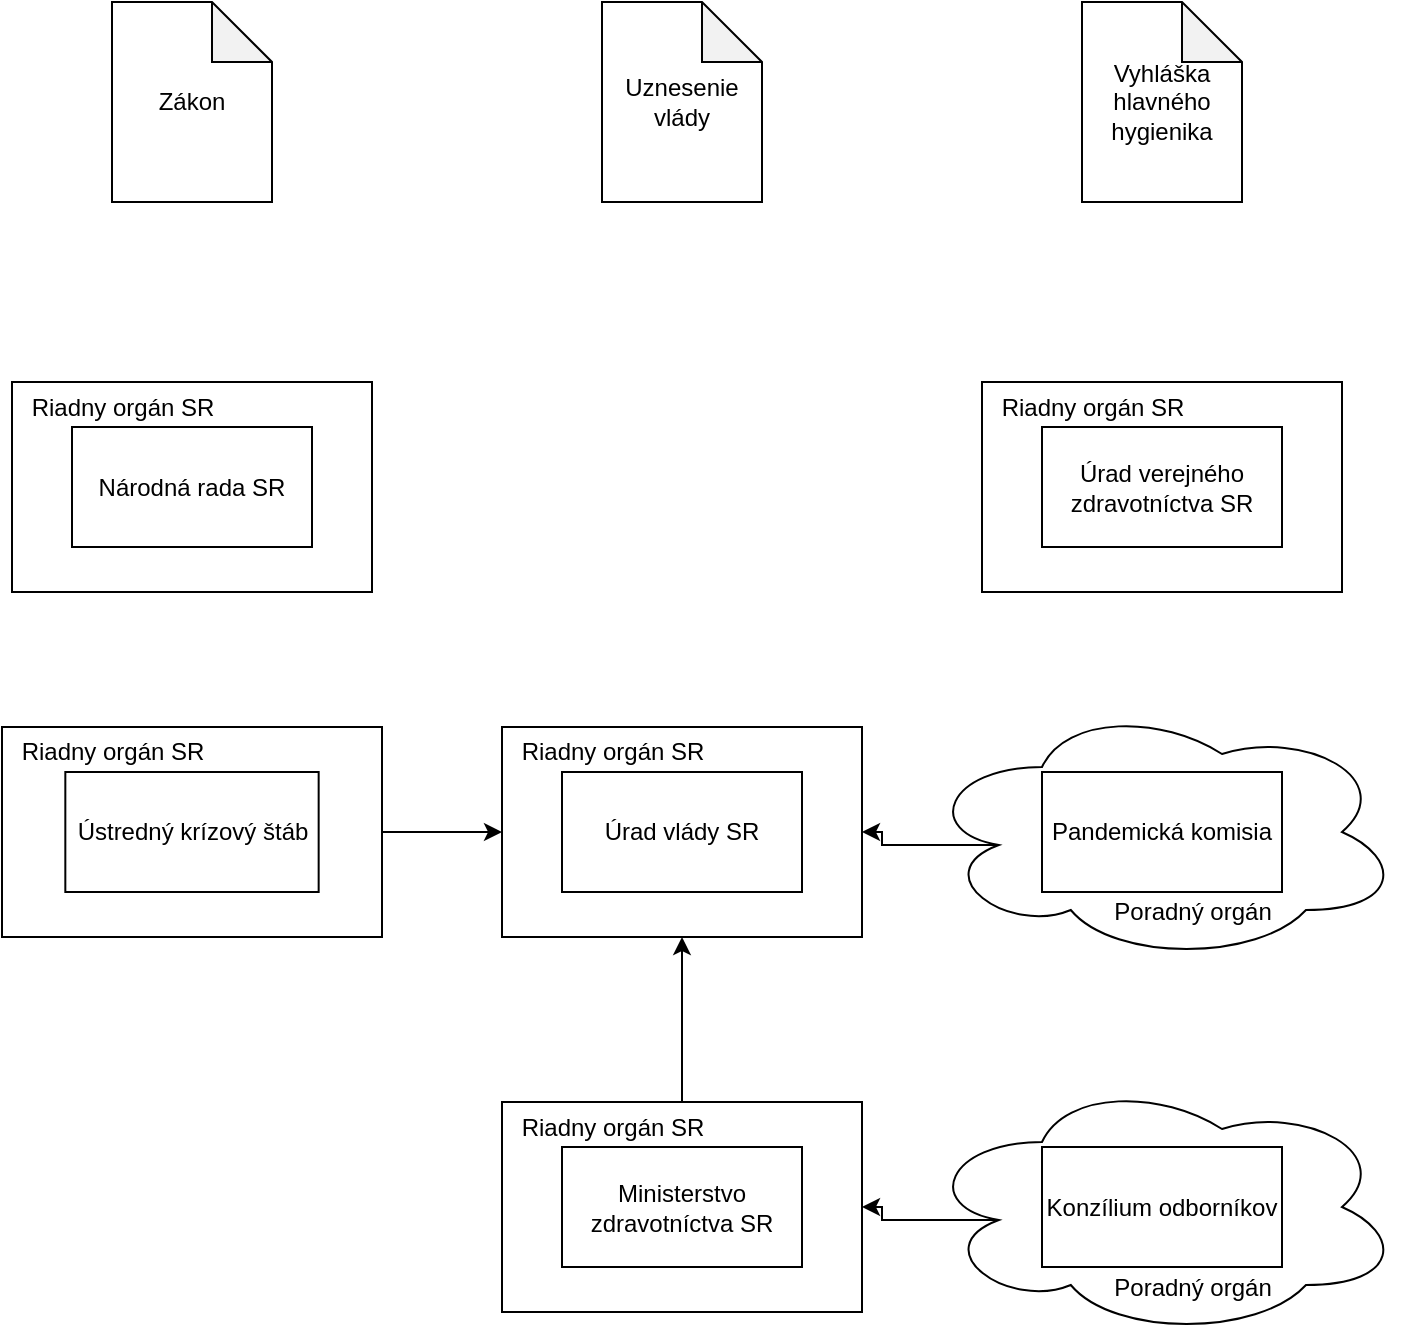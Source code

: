 <mxfile version="16.5.2" type="github">
  <diagram id="prtHgNgQTEPvFCAcTncT" name="Page-1">
    <mxGraphModel dx="2062" dy="1890" grid="1" gridSize="10" guides="1" tooltips="1" connect="1" arrows="1" fold="1" page="1" pageScale="1" pageWidth="827" pageHeight="1169" math="0" shadow="0">
      <root>
        <mxCell id="0" />
        <mxCell id="1" parent="0" />
        <mxCell id="O-huJamN4KFAZXkcdXTO-10" value="" style="group" vertex="1" connectable="0" parent="1">
          <mxGeometry x="290" y="302.5" width="180" height="105" as="geometry" />
        </mxCell>
        <mxCell id="O-huJamN4KFAZXkcdXTO-9" value="" style="group" vertex="1" connectable="0" parent="O-huJamN4KFAZXkcdXTO-10">
          <mxGeometry width="180" height="105" as="geometry" />
        </mxCell>
        <mxCell id="O-huJamN4KFAZXkcdXTO-6" value="" style="rounded=0;whiteSpace=wrap;html=1;" vertex="1" parent="O-huJamN4KFAZXkcdXTO-9">
          <mxGeometry width="180" height="105" as="geometry" />
        </mxCell>
        <mxCell id="O-huJamN4KFAZXkcdXTO-8" value="Riadny orgán SR" style="text;html=1;resizable=0;autosize=1;align=center;verticalAlign=middle;points=[];fillColor=none;strokeColor=none;rounded=0;" vertex="1" parent="O-huJamN4KFAZXkcdXTO-9">
          <mxGeometry y="2.5" width="110" height="20" as="geometry" />
        </mxCell>
        <mxCell id="O-huJamN4KFAZXkcdXTO-5" value="Úrad vlády SR" style="rounded=0;whiteSpace=wrap;html=1;" vertex="1" parent="O-huJamN4KFAZXkcdXTO-10">
          <mxGeometry x="30" y="22.5" width="120" height="60" as="geometry" />
        </mxCell>
        <mxCell id="O-huJamN4KFAZXkcdXTO-12" value="" style="group" vertex="1" connectable="0" parent="1">
          <mxGeometry x="500" y="290" width="240" height="130" as="geometry" />
        </mxCell>
        <mxCell id="O-huJamN4KFAZXkcdXTO-3" value="" style="ellipse;shape=cloud;whiteSpace=wrap;html=1;" vertex="1" parent="O-huJamN4KFAZXkcdXTO-12">
          <mxGeometry width="240" height="130" as="geometry" />
        </mxCell>
        <mxCell id="O-huJamN4KFAZXkcdXTO-4" value="Pandemická komisia" style="rounded=0;whiteSpace=wrap;html=1;" vertex="1" parent="O-huJamN4KFAZXkcdXTO-12">
          <mxGeometry x="60" y="35" width="120" height="60" as="geometry" />
        </mxCell>
        <mxCell id="O-huJamN4KFAZXkcdXTO-11" value="Poradný orgán" style="text;html=1;resizable=0;autosize=1;align=center;verticalAlign=middle;points=[];fillColor=none;strokeColor=none;rounded=0;" vertex="1" parent="O-huJamN4KFAZXkcdXTO-12">
          <mxGeometry x="90" y="95" width="90" height="20" as="geometry" />
        </mxCell>
        <mxCell id="O-huJamN4KFAZXkcdXTO-13" value="" style="group" vertex="1" connectable="0" parent="1">
          <mxGeometry x="40" y="302.5" width="190" height="105" as="geometry" />
        </mxCell>
        <mxCell id="O-huJamN4KFAZXkcdXTO-14" value="" style="group" vertex="1" connectable="0" parent="O-huJamN4KFAZXkcdXTO-13">
          <mxGeometry width="190" height="105" as="geometry" />
        </mxCell>
        <mxCell id="O-huJamN4KFAZXkcdXTO-15" value="" style="rounded=0;whiteSpace=wrap;html=1;" vertex="1" parent="O-huJamN4KFAZXkcdXTO-14">
          <mxGeometry width="190" height="105" as="geometry" />
        </mxCell>
        <mxCell id="O-huJamN4KFAZXkcdXTO-16" value="Riadny orgán SR" style="text;html=1;resizable=0;autosize=1;align=center;verticalAlign=middle;points=[];fillColor=none;strokeColor=none;rounded=0;" vertex="1" parent="O-huJamN4KFAZXkcdXTO-14">
          <mxGeometry y="2.5" width="110" height="20" as="geometry" />
        </mxCell>
        <mxCell id="O-huJamN4KFAZXkcdXTO-17" value="Ústredný krízový štáb" style="rounded=0;whiteSpace=wrap;html=1;" vertex="1" parent="O-huJamN4KFAZXkcdXTO-13">
          <mxGeometry x="31.667" y="22.5" width="126.667" height="60" as="geometry" />
        </mxCell>
        <mxCell id="O-huJamN4KFAZXkcdXTO-19" style="edgeStyle=orthogonalEdgeStyle;rounded=0;orthogonalLoop=1;jettySize=auto;html=1;exitX=1;exitY=0.5;exitDx=0;exitDy=0;entryX=0;entryY=0.5;entryDx=0;entryDy=0;" edge="1" parent="1" source="O-huJamN4KFAZXkcdXTO-15" target="O-huJamN4KFAZXkcdXTO-6">
          <mxGeometry relative="1" as="geometry" />
        </mxCell>
        <mxCell id="O-huJamN4KFAZXkcdXTO-20" style="edgeStyle=orthogonalEdgeStyle;rounded=0;orthogonalLoop=1;jettySize=auto;html=1;exitX=0.16;exitY=0.55;exitDx=0;exitDy=0;exitPerimeter=0;" edge="1" parent="1" source="O-huJamN4KFAZXkcdXTO-3" target="O-huJamN4KFAZXkcdXTO-6">
          <mxGeometry relative="1" as="geometry" />
        </mxCell>
        <mxCell id="O-huJamN4KFAZXkcdXTO-21" value="" style="group" vertex="1" connectable="0" parent="1">
          <mxGeometry x="290" y="490" width="180" height="105" as="geometry" />
        </mxCell>
        <mxCell id="O-huJamN4KFAZXkcdXTO-22" value="" style="group" vertex="1" connectable="0" parent="O-huJamN4KFAZXkcdXTO-21">
          <mxGeometry width="180" height="105" as="geometry" />
        </mxCell>
        <mxCell id="O-huJamN4KFAZXkcdXTO-23" value="" style="rounded=0;whiteSpace=wrap;html=1;" vertex="1" parent="O-huJamN4KFAZXkcdXTO-22">
          <mxGeometry width="180" height="105" as="geometry" />
        </mxCell>
        <mxCell id="O-huJamN4KFAZXkcdXTO-24" value="Riadny orgán SR" style="text;html=1;resizable=0;autosize=1;align=center;verticalAlign=middle;points=[];fillColor=none;strokeColor=none;rounded=0;" vertex="1" parent="O-huJamN4KFAZXkcdXTO-22">
          <mxGeometry y="2.5" width="110" height="20" as="geometry" />
        </mxCell>
        <mxCell id="O-huJamN4KFAZXkcdXTO-25" value="Ministerstvo zdravotníctva SR" style="rounded=0;whiteSpace=wrap;html=1;" vertex="1" parent="O-huJamN4KFAZXkcdXTO-21">
          <mxGeometry x="30" y="22.5" width="120" height="60" as="geometry" />
        </mxCell>
        <mxCell id="O-huJamN4KFAZXkcdXTO-26" style="edgeStyle=orthogonalEdgeStyle;rounded=0;orthogonalLoop=1;jettySize=auto;html=1;exitX=0.5;exitY=0;exitDx=0;exitDy=0;entryX=0.5;entryY=1;entryDx=0;entryDy=0;" edge="1" parent="1" source="O-huJamN4KFAZXkcdXTO-23" target="O-huJamN4KFAZXkcdXTO-6">
          <mxGeometry relative="1" as="geometry" />
        </mxCell>
        <mxCell id="O-huJamN4KFAZXkcdXTO-27" value="" style="group" vertex="1" connectable="0" parent="1">
          <mxGeometry x="500" y="477.5" width="240" height="130" as="geometry" />
        </mxCell>
        <mxCell id="O-huJamN4KFAZXkcdXTO-28" value="" style="ellipse;shape=cloud;whiteSpace=wrap;html=1;" vertex="1" parent="O-huJamN4KFAZXkcdXTO-27">
          <mxGeometry width="240" height="130" as="geometry" />
        </mxCell>
        <mxCell id="O-huJamN4KFAZXkcdXTO-29" value="Konzílium odborníkov" style="rounded=0;whiteSpace=wrap;html=1;" vertex="1" parent="O-huJamN4KFAZXkcdXTO-27">
          <mxGeometry x="60" y="35" width="120" height="60" as="geometry" />
        </mxCell>
        <mxCell id="O-huJamN4KFAZXkcdXTO-30" value="Poradný orgán" style="text;html=1;resizable=0;autosize=1;align=center;verticalAlign=middle;points=[];fillColor=none;strokeColor=none;rounded=0;" vertex="1" parent="O-huJamN4KFAZXkcdXTO-27">
          <mxGeometry x="90" y="95" width="90" height="20" as="geometry" />
        </mxCell>
        <mxCell id="O-huJamN4KFAZXkcdXTO-31" style="edgeStyle=orthogonalEdgeStyle;rounded=0;orthogonalLoop=1;jettySize=auto;html=1;exitX=0.16;exitY=0.55;exitDx=0;exitDy=0;exitPerimeter=0;entryX=1;entryY=0.5;entryDx=0;entryDy=0;" edge="1" parent="1" source="O-huJamN4KFAZXkcdXTO-28" target="O-huJamN4KFAZXkcdXTO-23">
          <mxGeometry relative="1" as="geometry" />
        </mxCell>
        <mxCell id="O-huJamN4KFAZXkcdXTO-33" value="" style="group" vertex="1" connectable="0" parent="1">
          <mxGeometry x="45" y="130" width="180" height="105" as="geometry" />
        </mxCell>
        <mxCell id="O-huJamN4KFAZXkcdXTO-34" value="" style="group" vertex="1" connectable="0" parent="O-huJamN4KFAZXkcdXTO-33">
          <mxGeometry width="180" height="105" as="geometry" />
        </mxCell>
        <mxCell id="O-huJamN4KFAZXkcdXTO-35" value="" style="rounded=0;whiteSpace=wrap;html=1;" vertex="1" parent="O-huJamN4KFAZXkcdXTO-34">
          <mxGeometry width="180" height="105" as="geometry" />
        </mxCell>
        <mxCell id="O-huJamN4KFAZXkcdXTO-36" value="Riadny orgán SR" style="text;html=1;resizable=0;autosize=1;align=center;verticalAlign=middle;points=[];fillColor=none;strokeColor=none;rounded=0;" vertex="1" parent="O-huJamN4KFAZXkcdXTO-34">
          <mxGeometry y="2.5" width="110" height="20" as="geometry" />
        </mxCell>
        <mxCell id="O-huJamN4KFAZXkcdXTO-37" value="Národná rada SR" style="rounded=0;whiteSpace=wrap;html=1;" vertex="1" parent="O-huJamN4KFAZXkcdXTO-33">
          <mxGeometry x="30" y="22.5" width="120" height="60" as="geometry" />
        </mxCell>
        <mxCell id="O-huJamN4KFAZXkcdXTO-38" value="" style="group" vertex="1" connectable="0" parent="1">
          <mxGeometry x="530" y="130" width="180" height="105" as="geometry" />
        </mxCell>
        <mxCell id="O-huJamN4KFAZXkcdXTO-39" value="" style="group" vertex="1" connectable="0" parent="O-huJamN4KFAZXkcdXTO-38">
          <mxGeometry width="180" height="105" as="geometry" />
        </mxCell>
        <mxCell id="O-huJamN4KFAZXkcdXTO-40" value="" style="rounded=0;whiteSpace=wrap;html=1;" vertex="1" parent="O-huJamN4KFAZXkcdXTO-39">
          <mxGeometry width="180" height="105" as="geometry" />
        </mxCell>
        <mxCell id="O-huJamN4KFAZXkcdXTO-41" value="Riadny orgán SR" style="text;html=1;resizable=0;autosize=1;align=center;verticalAlign=middle;points=[];fillColor=none;strokeColor=none;rounded=0;" vertex="1" parent="O-huJamN4KFAZXkcdXTO-39">
          <mxGeometry y="2.5" width="110" height="20" as="geometry" />
        </mxCell>
        <mxCell id="O-huJamN4KFAZXkcdXTO-42" value="Úrad verejného zdravotníctva SR" style="rounded=0;whiteSpace=wrap;html=1;" vertex="1" parent="O-huJamN4KFAZXkcdXTO-38">
          <mxGeometry x="30" y="22.5" width="120" height="60" as="geometry" />
        </mxCell>
        <mxCell id="O-huJamN4KFAZXkcdXTO-43" value="Zákon" style="shape=note;whiteSpace=wrap;html=1;backgroundOutline=1;darkOpacity=0.05;" vertex="1" parent="1">
          <mxGeometry x="95" y="-60" width="80" height="100" as="geometry" />
        </mxCell>
        <mxCell id="O-huJamN4KFAZXkcdXTO-44" value="Vyhláška hlavného hygienika" style="shape=note;whiteSpace=wrap;html=1;backgroundOutline=1;darkOpacity=0.05;" vertex="1" parent="1">
          <mxGeometry x="580" y="-60" width="80" height="100" as="geometry" />
        </mxCell>
        <mxCell id="O-huJamN4KFAZXkcdXTO-45" value="Uznesenie vlády" style="shape=note;whiteSpace=wrap;html=1;backgroundOutline=1;darkOpacity=0.05;" vertex="1" parent="1">
          <mxGeometry x="340" y="-60" width="80" height="100" as="geometry" />
        </mxCell>
      </root>
    </mxGraphModel>
  </diagram>
</mxfile>
